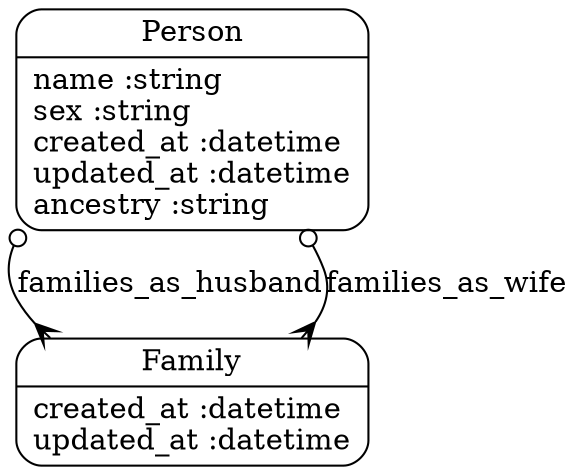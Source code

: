 digraph models_diagram {
	graph[overlap=false, splines=true]
	"Family" [shape=Mrecord, label="{Family|created_at :datetime\lupdated_at :datetime\l}"]
	"Person" [shape=Mrecord, label="{Person|name :string\lsex :string\lcreated_at :datetime\lupdated_at :datetime\lancestry :string\l}"]
	"Person" -> "Family" [label="families_as_husband", arrowtail=odot, arrowhead=crow, dir=both]
	"Person" -> "Family" [label="families_as_wife", arrowtail=odot, arrowhead=crow, dir=both]
}
